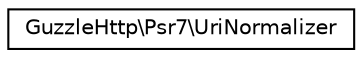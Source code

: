 digraph "Graphical Class Hierarchy"
{
  edge [fontname="Helvetica",fontsize="10",labelfontname="Helvetica",labelfontsize="10"];
  node [fontname="Helvetica",fontsize="10",shape=record];
  rankdir="LR";
  Node0 [label="GuzzleHttp\\Psr7\\UriNormalizer",height=0.2,width=0.4,color="black", fillcolor="white", style="filled",URL="$classGuzzleHttp_1_1Psr7_1_1UriNormalizer.html"];
}
